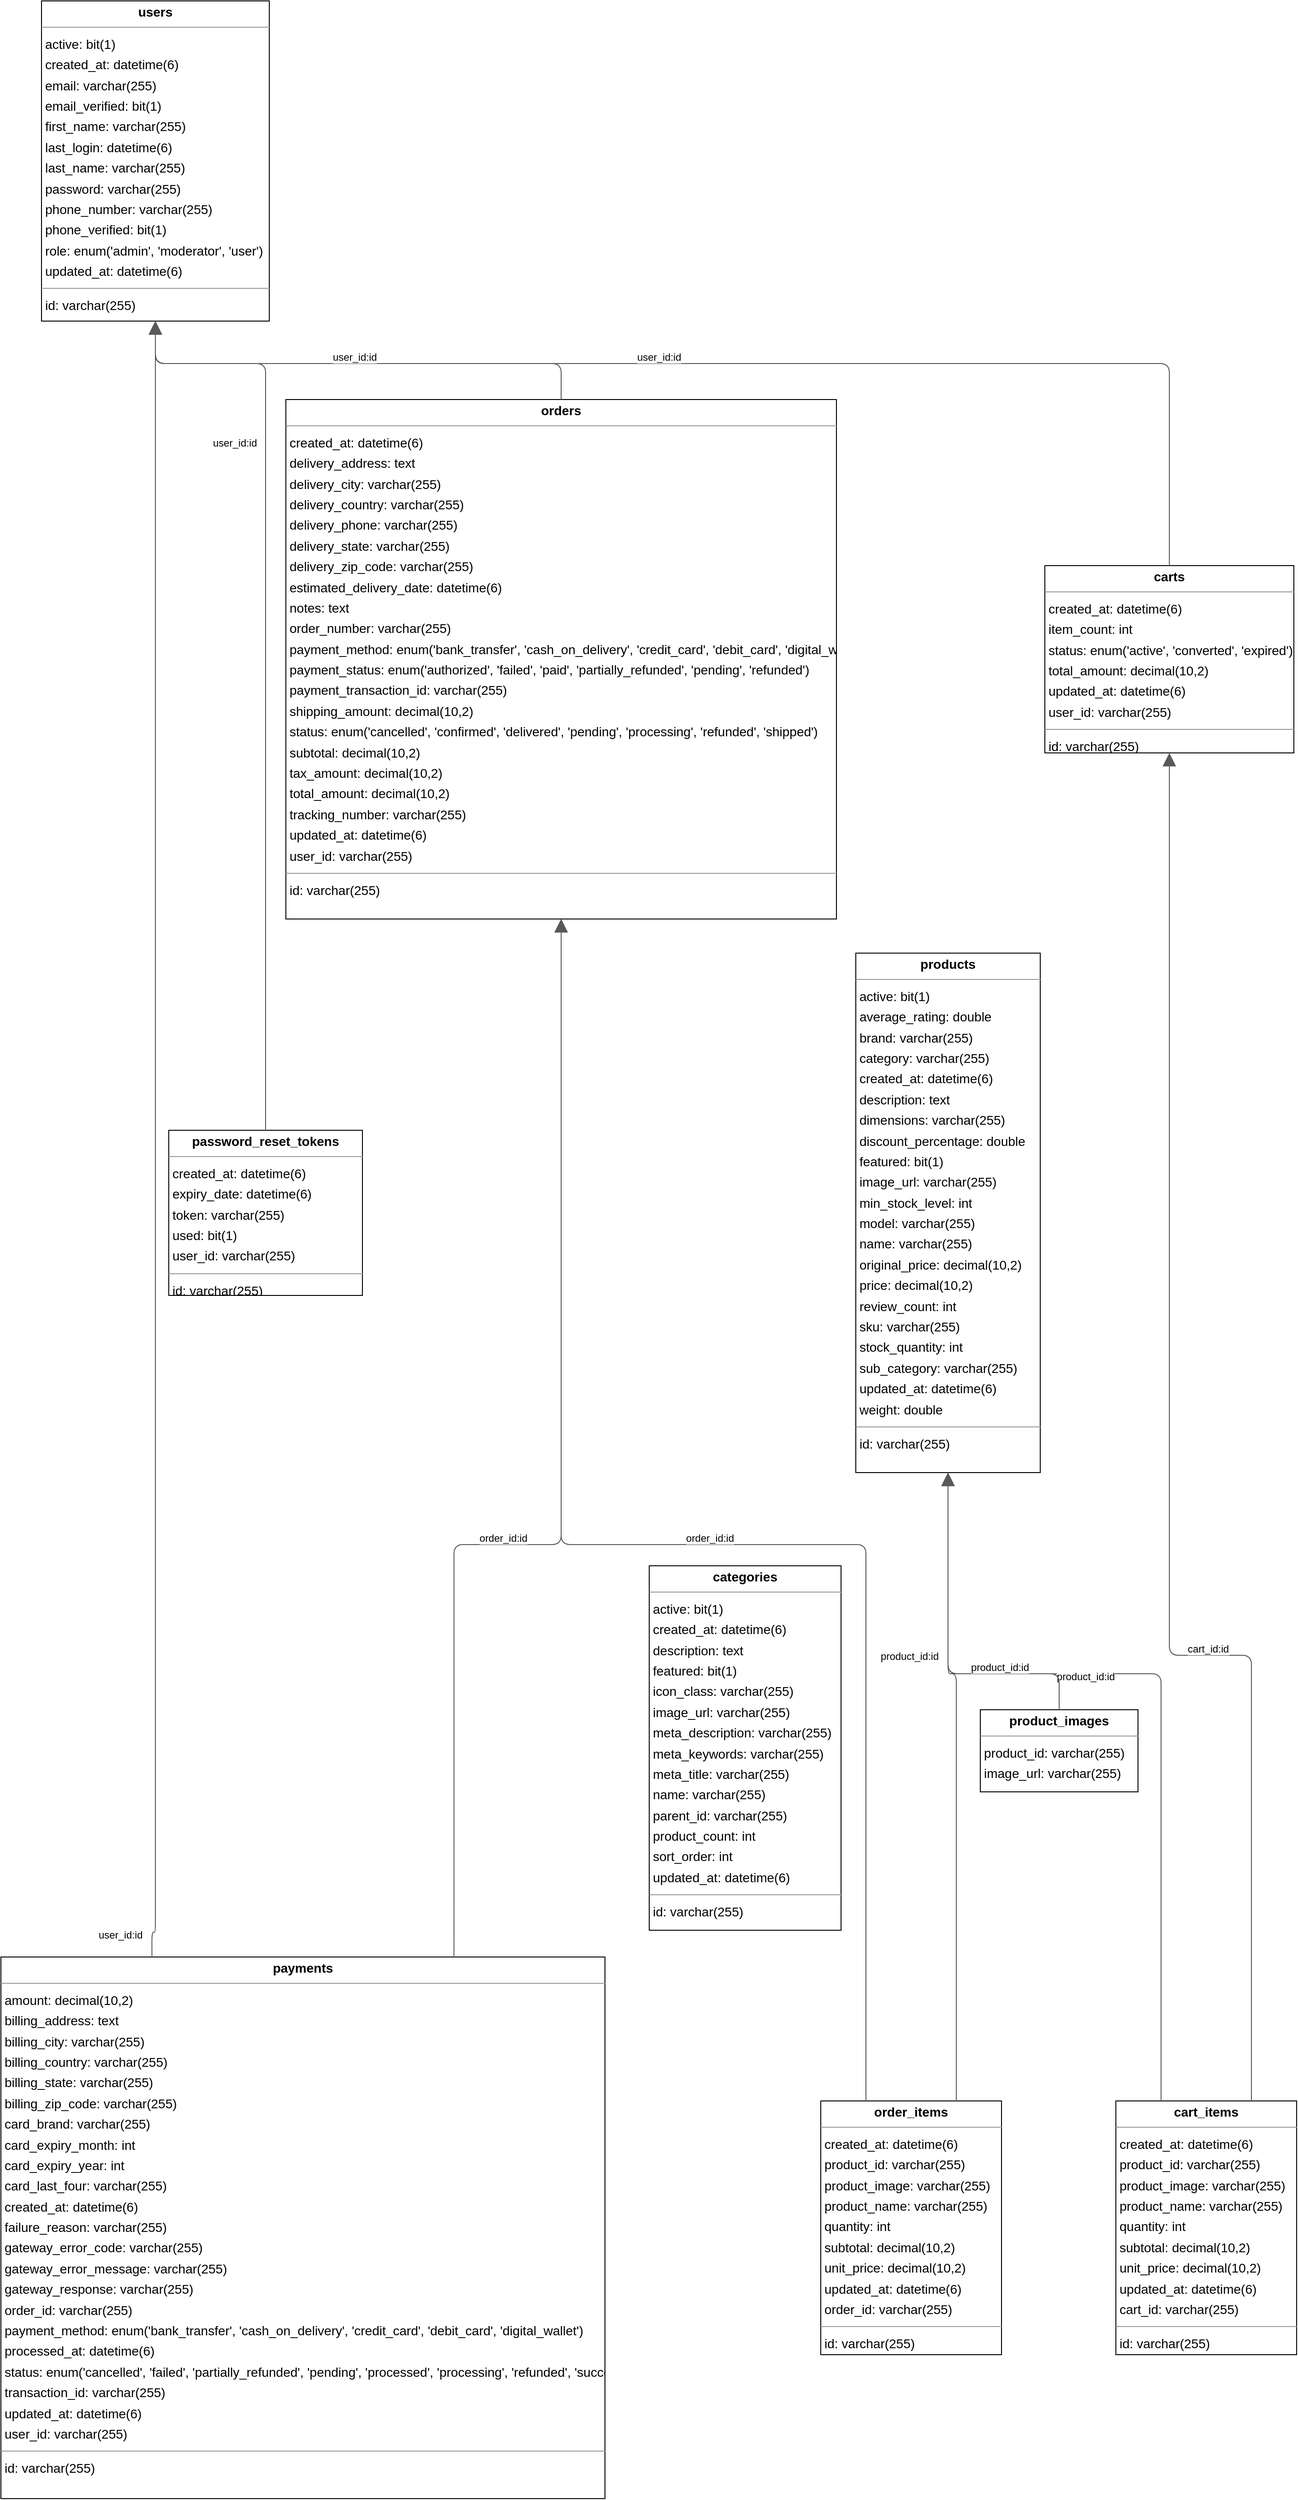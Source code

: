 <mxGraphModel dx="0" dy="0" grid="1" gridSize="10" guides="1" tooltips="1" connect="1" arrows="1" fold="1" page="0" pageScale="1" background="none" math="0" shadow="0">
  <root>
    <mxCell id="0" />
    <mxCell id="1" parent="0" />
    <mxCell id="node9" parent="1" vertex="1" value="&lt;p style=&quot;margin:0px;margin-top:4px;text-align:center;&quot;&gt;&lt;b&gt;cart_items&lt;/b&gt;&lt;/p&gt;&lt;hr size=&quot;1&quot;/&gt;&lt;p style=&quot;margin:0 0 0 4px;line-height:1.6;&quot;&gt; created_at: datetime(6)&lt;br/&gt; product_id: varchar(255)&lt;br/&gt; product_image: varchar(255)&lt;br/&gt; product_name: varchar(255)&lt;br/&gt; quantity: int&lt;br/&gt; subtotal: decimal(10,2)&lt;br/&gt; unit_price: decimal(10,2)&lt;br/&gt; updated_at: datetime(6)&lt;br/&gt; cart_id: varchar(255)&lt;/p&gt;&lt;hr size=&quot;1&quot;/&gt;&lt;p style=&quot;margin:0 0 0 4px;line-height:1.6;&quot;&gt; id: varchar(255)&lt;/p&gt;" style="verticalAlign=top;align=left;overflow=fill;fontSize=14;fontFamily=Helvetica;html=1;rounded=0;shadow=0;comic=0;labelBackgroundColor=none;strokeWidth=1;">
      <mxGeometry x="882" y="1983" width="196" height="275" as="geometry" />
    </mxCell>
    <mxCell id="node4" parent="1" vertex="1" value="&lt;p style=&quot;margin:0px;margin-top:4px;text-align:center;&quot;&gt;&lt;b&gt;carts&lt;/b&gt;&lt;/p&gt;&lt;hr size=&quot;1&quot;/&gt;&lt;p style=&quot;margin:0 0 0 4px;line-height:1.6;&quot;&gt; created_at: datetime(6)&lt;br/&gt; item_count: int&lt;br/&gt; status: enum(&amp;#39;active&amp;#39;, &amp;#39;converted&amp;#39;, &amp;#39;expired&amp;#39;)&lt;br/&gt; total_amount: decimal(10,2)&lt;br/&gt; updated_at: datetime(6)&lt;br/&gt; user_id: varchar(255)&lt;/p&gt;&lt;hr size=&quot;1&quot;/&gt;&lt;p style=&quot;margin:0 0 0 4px;line-height:1.6;&quot;&gt; id: varchar(255)&lt;/p&gt;" style="verticalAlign=top;align=left;overflow=fill;fontSize=14;fontFamily=Helvetica;html=1;rounded=0;shadow=0;comic=0;labelBackgroundColor=none;strokeWidth=1;">
      <mxGeometry x="805" y="319" width="270" height="203" as="geometry" />
    </mxCell>
    <mxCell id="node3" parent="1" vertex="1" value="&lt;p style=&quot;margin:0px;margin-top:4px;text-align:center;&quot;&gt;&lt;b&gt;categories&lt;/b&gt;&lt;/p&gt;&lt;hr size=&quot;1&quot;/&gt;&lt;p style=&quot;margin:0 0 0 4px;line-height:1.6;&quot;&gt; active: bit(1)&lt;br/&gt; created_at: datetime(6)&lt;br/&gt; description: text&lt;br/&gt; featured: bit(1)&lt;br/&gt; icon_class: varchar(255)&lt;br/&gt; image_url: varchar(255)&lt;br/&gt; meta_description: varchar(255)&lt;br/&gt; meta_keywords: varchar(255)&lt;br/&gt; meta_title: varchar(255)&lt;br/&gt; name: varchar(255)&lt;br/&gt; parent_id: varchar(255)&lt;br/&gt; product_count: int&lt;br/&gt; sort_order: int&lt;br/&gt; updated_at: datetime(6)&lt;/p&gt;&lt;hr size=&quot;1&quot;/&gt;&lt;p style=&quot;margin:0 0 0 4px;line-height:1.6;&quot;&gt; id: varchar(255)&lt;/p&gt;" style="verticalAlign=top;align=left;overflow=fill;fontSize=14;fontFamily=Helvetica;html=1;rounded=0;shadow=0;comic=0;labelBackgroundColor=none;strokeWidth=1;">
      <mxGeometry x="376" y="1403" width="208" height="395" as="geometry" />
    </mxCell>
    <mxCell id="node6" parent="1" vertex="1" value="&lt;p style=&quot;margin:0px;margin-top:4px;text-align:center;&quot;&gt;&lt;b&gt;order_items&lt;/b&gt;&lt;/p&gt;&lt;hr size=&quot;1&quot;/&gt;&lt;p style=&quot;margin:0 0 0 4px;line-height:1.6;&quot;&gt; created_at: datetime(6)&lt;br/&gt; product_id: varchar(255)&lt;br/&gt; product_image: varchar(255)&lt;br/&gt; product_name: varchar(255)&lt;br/&gt; quantity: int&lt;br/&gt; subtotal: decimal(10,2)&lt;br/&gt; unit_price: decimal(10,2)&lt;br/&gt; updated_at: datetime(6)&lt;br/&gt; order_id: varchar(255)&lt;/p&gt;&lt;hr size=&quot;1&quot;/&gt;&lt;p style=&quot;margin:0 0 0 4px;line-height:1.6;&quot;&gt; id: varchar(255)&lt;/p&gt;" style="verticalAlign=top;align=left;overflow=fill;fontSize=14;fontFamily=Helvetica;html=1;rounded=0;shadow=0;comic=0;labelBackgroundColor=none;strokeWidth=1;">
      <mxGeometry x="562" y="1983" width="196" height="275" as="geometry" />
    </mxCell>
    <mxCell id="node1" parent="1" vertex="1" value="&lt;p style=&quot;margin:0px;margin-top:4px;text-align:center;&quot;&gt;&lt;b&gt;orders&lt;/b&gt;&lt;/p&gt;&lt;hr size=&quot;1&quot;/&gt;&lt;p style=&quot;margin:0 0 0 4px;line-height:1.6;&quot;&gt; created_at: datetime(6)&lt;br/&gt; delivery_address: text&lt;br/&gt; delivery_city: varchar(255)&lt;br/&gt; delivery_country: varchar(255)&lt;br/&gt; delivery_phone: varchar(255)&lt;br/&gt; delivery_state: varchar(255)&lt;br/&gt; delivery_zip_code: varchar(255)&lt;br/&gt; estimated_delivery_date: datetime(6)&lt;br/&gt; notes: text&lt;br/&gt; order_number: varchar(255)&lt;br/&gt; payment_method: enum(&amp;#39;bank_transfer&amp;#39;, &amp;#39;cash_on_delivery&amp;#39;, &amp;#39;credit_card&amp;#39;, &amp;#39;debit_card&amp;#39;, &amp;#39;digital_wallet&amp;#39;)&lt;br/&gt; payment_status: enum(&amp;#39;authorized&amp;#39;, &amp;#39;failed&amp;#39;, &amp;#39;paid&amp;#39;, &amp;#39;partially_refunded&amp;#39;, &amp;#39;pending&amp;#39;, &amp;#39;refunded&amp;#39;)&lt;br/&gt; payment_transaction_id: varchar(255)&lt;br/&gt; shipping_amount: decimal(10,2)&lt;br/&gt; status: enum(&amp;#39;cancelled&amp;#39;, &amp;#39;confirmed&amp;#39;, &amp;#39;delivered&amp;#39;, &amp;#39;pending&amp;#39;, &amp;#39;processing&amp;#39;, &amp;#39;refunded&amp;#39;, &amp;#39;shipped&amp;#39;)&lt;br/&gt; subtotal: decimal(10,2)&lt;br/&gt; tax_amount: decimal(10,2)&lt;br/&gt; total_amount: decimal(10,2)&lt;br/&gt; tracking_number: varchar(255)&lt;br/&gt; updated_at: datetime(6)&lt;br/&gt; user_id: varchar(255)&lt;/p&gt;&lt;hr size=&quot;1&quot;/&gt;&lt;p style=&quot;margin:0 0 0 4px;line-height:1.6;&quot;&gt; id: varchar(255)&lt;/p&gt;" style="verticalAlign=top;align=left;overflow=fill;fontSize=14;fontFamily=Helvetica;html=1;rounded=0;shadow=0;comic=0;labelBackgroundColor=none;strokeWidth=1;">
      <mxGeometry x="-18" y="139" width="597" height="563" as="geometry" />
    </mxCell>
    <mxCell id="node5" parent="1" vertex="1" value="&lt;p style=&quot;margin:0px;margin-top:4px;text-align:center;&quot;&gt;&lt;b&gt;password_reset_tokens&lt;/b&gt;&lt;/p&gt;&lt;hr size=&quot;1&quot;/&gt;&lt;p style=&quot;margin:0 0 0 4px;line-height:1.6;&quot;&gt; created_at: datetime(6)&lt;br/&gt; expiry_date: datetime(6)&lt;br/&gt; token: varchar(255)&lt;br/&gt; used: bit(1)&lt;br/&gt; user_id: varchar(255)&lt;/p&gt;&lt;hr size=&quot;1&quot;/&gt;&lt;p style=&quot;margin:0 0 0 4px;line-height:1.6;&quot;&gt; id: varchar(255)&lt;/p&gt;" style="verticalAlign=top;align=left;overflow=fill;fontSize=14;fontFamily=Helvetica;html=1;rounded=0;shadow=0;comic=0;labelBackgroundColor=none;strokeWidth=1;">
      <mxGeometry x="-145" y="931" width="210" height="179" as="geometry" />
    </mxCell>
    <mxCell id="node7" parent="1" vertex="1" value="&lt;p style=&quot;margin:0px;margin-top:4px;text-align:center;&quot;&gt;&lt;b&gt;payments&lt;/b&gt;&lt;/p&gt;&lt;hr size=&quot;1&quot;/&gt;&lt;p style=&quot;margin:0 0 0 4px;line-height:1.6;&quot;&gt; amount: decimal(10,2)&lt;br/&gt; billing_address: text&lt;br/&gt; billing_city: varchar(255)&lt;br/&gt; billing_country: varchar(255)&lt;br/&gt; billing_state: varchar(255)&lt;br/&gt; billing_zip_code: varchar(255)&lt;br/&gt; card_brand: varchar(255)&lt;br/&gt; card_expiry_month: int&lt;br/&gt; card_expiry_year: int&lt;br/&gt; card_last_four: varchar(255)&lt;br/&gt; created_at: datetime(6)&lt;br/&gt; failure_reason: varchar(255)&lt;br/&gt; gateway_error_code: varchar(255)&lt;br/&gt; gateway_error_message: varchar(255)&lt;br/&gt; gateway_response: varchar(255)&lt;br/&gt; order_id: varchar(255)&lt;br/&gt; payment_method: enum(&amp;#39;bank_transfer&amp;#39;, &amp;#39;cash_on_delivery&amp;#39;, &amp;#39;credit_card&amp;#39;, &amp;#39;debit_card&amp;#39;, &amp;#39;digital_wallet&amp;#39;)&lt;br/&gt; processed_at: datetime(6)&lt;br/&gt; status: enum(&amp;#39;cancelled&amp;#39;, &amp;#39;failed&amp;#39;, &amp;#39;partially_refunded&amp;#39;, &amp;#39;pending&amp;#39;, &amp;#39;processed&amp;#39;, &amp;#39;processing&amp;#39;, &amp;#39;refunded&amp;#39;, &amp;#39;successful&amp;#39;)&lt;br/&gt; transaction_id: varchar(255)&lt;br/&gt; updated_at: datetime(6)&lt;br/&gt; user_id: varchar(255)&lt;/p&gt;&lt;hr size=&quot;1&quot;/&gt;&lt;p style=&quot;margin:0 0 0 4px;line-height:1.6;&quot;&gt; id: varchar(255)&lt;/p&gt;" style="verticalAlign=top;align=left;overflow=fill;fontSize=14;fontFamily=Helvetica;html=1;rounded=0;shadow=0;comic=0;labelBackgroundColor=none;strokeWidth=1;">
      <mxGeometry x="-327" y="1827" width="655" height="587" as="geometry" />
    </mxCell>
    <mxCell id="node8" parent="1" vertex="1" value="&lt;p style=&quot;margin:0px;margin-top:4px;text-align:center;&quot;&gt;&lt;b&gt;product_images&lt;/b&gt;&lt;/p&gt;&lt;hr size=&quot;1&quot;/&gt;&lt;p style=&quot;margin:0 0 0 4px;line-height:1.6;&quot;&gt; product_id: varchar(255)&lt;br/&gt; image_url: varchar(255)&lt;/p&gt;" style="verticalAlign=top;align=left;overflow=fill;fontSize=14;fontFamily=Helvetica;html=1;rounded=0;shadow=0;comic=0;labelBackgroundColor=none;strokeWidth=1;">
      <mxGeometry x="735" y="1559" width="171" height="89" as="geometry" />
    </mxCell>
    <mxCell id="node0" parent="1" vertex="1" value="&lt;p style=&quot;margin:0px;margin-top:4px;text-align:center;&quot;&gt;&lt;b&gt;products&lt;/b&gt;&lt;/p&gt;&lt;hr size=&quot;1&quot;/&gt;&lt;p style=&quot;margin:0 0 0 4px;line-height:1.6;&quot;&gt; active: bit(1)&lt;br/&gt; average_rating: double&lt;br/&gt; brand: varchar(255)&lt;br/&gt; category: varchar(255)&lt;br/&gt; created_at: datetime(6)&lt;br/&gt; description: text&lt;br/&gt; dimensions: varchar(255)&lt;br/&gt; discount_percentage: double&lt;br/&gt; featured: bit(1)&lt;br/&gt; image_url: varchar(255)&lt;br/&gt; min_stock_level: int&lt;br/&gt; model: varchar(255)&lt;br/&gt; name: varchar(255)&lt;br/&gt; original_price: decimal(10,2)&lt;br/&gt; price: decimal(10,2)&lt;br/&gt; review_count: int&lt;br/&gt; sku: varchar(255)&lt;br/&gt; stock_quantity: int&lt;br/&gt; sub_category: varchar(255)&lt;br/&gt; updated_at: datetime(6)&lt;br/&gt; weight: double&lt;/p&gt;&lt;hr size=&quot;1&quot;/&gt;&lt;p style=&quot;margin:0 0 0 4px;line-height:1.6;&quot;&gt; id: varchar(255)&lt;/p&gt;" style="verticalAlign=top;align=left;overflow=fill;fontSize=14;fontFamily=Helvetica;html=1;rounded=0;shadow=0;comic=0;labelBackgroundColor=none;strokeWidth=1;">
      <mxGeometry x="600" y="739" width="200" height="563" as="geometry" />
    </mxCell>
    <mxCell id="node2" parent="1" vertex="1" value="&lt;p style=&quot;margin:0px;margin-top:4px;text-align:center;&quot;&gt;&lt;b&gt;users&lt;/b&gt;&lt;/p&gt;&lt;hr size=&quot;1&quot;/&gt;&lt;p style=&quot;margin:0 0 0 4px;line-height:1.6;&quot;&gt; active: bit(1)&lt;br/&gt; created_at: datetime(6)&lt;br/&gt; email: varchar(255)&lt;br/&gt; email_verified: bit(1)&lt;br/&gt; first_name: varchar(255)&lt;br/&gt; last_login: datetime(6)&lt;br/&gt; last_name: varchar(255)&lt;br/&gt; password: varchar(255)&lt;br/&gt; phone_number: varchar(255)&lt;br/&gt; phone_verified: bit(1)&lt;br/&gt; role: enum(&amp;#39;admin&amp;#39;, &amp;#39;moderator&amp;#39;, &amp;#39;user&amp;#39;)&lt;br/&gt; updated_at: datetime(6)&lt;/p&gt;&lt;hr size=&quot;1&quot;/&gt;&lt;p style=&quot;margin:0 0 0 4px;line-height:1.6;&quot;&gt; id: varchar(255)&lt;/p&gt;" style="verticalAlign=top;align=left;overflow=fill;fontSize=14;fontFamily=Helvetica;html=1;rounded=0;shadow=0;comic=0;labelBackgroundColor=none;strokeWidth=1;">
      <mxGeometry x="-283" y="-293" width="247" height="347" as="geometry" />
    </mxCell>
    <mxCell id="edge1" edge="1" value="" parent="1" source="node9" target="node4" style="html=1;rounded=1;edgeStyle=orthogonalEdgeStyle;dashed=0;startArrow=none;endArrow=block;endSize=12;strokeColor=#595959;exitX=0.750;exitY=0.000;exitDx=0;exitDy=0;entryX=0.500;entryY=1.000;entryDx=0;entryDy=0;">
      <mxGeometry width="50" height="50" relative="1" as="geometry">
        <Array as="points">
          <mxPoint x="1029" y="1500" />
          <mxPoint x="940" y="1500" />
        </Array>
      </mxGeometry>
    </mxCell>
    <mxCell id="label8" parent="edge1" vertex="1" connectable="0" value="cart_id:id" style="edgeLabel;resizable=0;html=1;align=left;verticalAlign=top;strokeColor=default;">
      <mxGeometry x="958" y="1480" as="geometry" />
    </mxCell>
    <mxCell id="edge3" edge="1" value="" parent="1" source="node9" target="node0" style="html=1;rounded=1;edgeStyle=orthogonalEdgeStyle;dashed=0;startArrow=none;endArrow=block;endSize=12;strokeColor=#595959;exitX=0.250;exitY=0.000;exitDx=0;exitDy=0;entryX=0.500;entryY=1.000;entryDx=0;entryDy=0;">
      <mxGeometry width="50" height="50" relative="1" as="geometry">
        <Array as="points">
          <mxPoint x="931" y="1520" />
          <mxPoint x="700" y="1520" />
        </Array>
      </mxGeometry>
    </mxCell>
    <mxCell id="label20" parent="edge3" vertex="1" connectable="0" value="product_id:id" style="edgeLabel;resizable=0;html=1;align=left;verticalAlign=top;strokeColor=default;">
      <mxGeometry x="816" y="1510" as="geometry" />
    </mxCell>
    <mxCell id="edge6" edge="1" value="" parent="1" source="node4" target="node2" style="html=1;rounded=1;edgeStyle=orthogonalEdgeStyle;dashed=0;startArrow=none;endArrow=block;endSize=12;strokeColor=#595959;exitX=0.500;exitY=0.000;exitDx=0;exitDy=0;entryX=0.500;entryY=1.000;entryDx=0;entryDy=0;">
      <mxGeometry width="50" height="50" relative="1" as="geometry">
        <Array as="points">
          <mxPoint x="940" y="100" />
          <mxPoint x="-160" y="100" />
        </Array>
      </mxGeometry>
    </mxCell>
    <mxCell id="label38" parent="edge6" vertex="1" connectable="0" value="user_id:id" style="edgeLabel;resizable=0;html=1;align=left;verticalAlign=top;strokeColor=default;">
      <mxGeometry x="361" y="80" as="geometry" />
    </mxCell>
    <mxCell id="edge0" edge="1" value="" parent="1" source="node6" target="node1" style="html=1;rounded=1;edgeStyle=orthogonalEdgeStyle;dashed=0;startArrow=none;endArrow=block;endSize=12;strokeColor=#595959;exitX=0.250;exitY=0.000;exitDx=0;exitDy=0;entryX=0.500;entryY=1.000;entryDx=0;entryDy=0;">
      <mxGeometry width="50" height="50" relative="1" as="geometry">
        <Array as="points">
          <mxPoint x="611" y="1380" />
          <mxPoint x="280" y="1380" />
        </Array>
      </mxGeometry>
    </mxCell>
    <mxCell id="label2" parent="edge0" vertex="1" connectable="0" value="order_id:id" style="edgeLabel;resizable=0;html=1;align=left;verticalAlign=top;strokeColor=default;">
      <mxGeometry x="414" y="1360" as="geometry" />
    </mxCell>
    <mxCell id="edge9" edge="1" value="" parent="1" source="node6" target="node0" style="html=1;rounded=1;edgeStyle=orthogonalEdgeStyle;dashed=0;startArrow=none;endArrow=block;endSize=12;strokeColor=#595959;exitX=0.750;exitY=0.000;exitDx=0;exitDy=0;entryX=0.500;entryY=1.000;entryDx=0;entryDy=0;">
      <mxGeometry width="50" height="50" relative="1" as="geometry">
        <Array as="points">
          <mxPoint x="709" y="1520" />
          <mxPoint x="700" y="1520" />
        </Array>
      </mxGeometry>
    </mxCell>
    <mxCell id="label56" parent="edge9" vertex="1" connectable="0" value="product_id:id" style="edgeLabel;resizable=0;html=1;align=left;verticalAlign=top;strokeColor=default;">
      <mxGeometry x="625" y="1488" as="geometry" />
    </mxCell>
    <mxCell id="edge5" edge="1" value="" parent="1" source="node1" target="node2" style="html=1;rounded=1;edgeStyle=orthogonalEdgeStyle;dashed=0;startArrow=none;endArrow=block;endSize=12;strokeColor=#595959;exitX=0.500;exitY=0.000;exitDx=0;exitDy=0;entryX=0.500;entryY=1.000;entryDx=0;entryDy=0;">
      <mxGeometry width="50" height="50" relative="1" as="geometry">
        <Array as="points">
          <mxPoint x="280" y="100" />
          <mxPoint x="-160" y="100" />
        </Array>
      </mxGeometry>
    </mxCell>
    <mxCell id="label32" parent="edge5" vertex="1" connectable="0" value="user_id:id" style="edgeLabel;resizable=0;html=1;align=left;verticalAlign=top;strokeColor=default;">
      <mxGeometry x="31" y="80" as="geometry" />
    </mxCell>
    <mxCell id="edge2" edge="1" value="" parent="1" source="node5" target="node2" style="html=1;rounded=1;edgeStyle=orthogonalEdgeStyle;dashed=0;startArrow=none;endArrow=block;endSize=12;strokeColor=#595959;exitX=0.500;exitY=0.000;exitDx=0;exitDy=0;entryX=0.500;entryY=1.000;entryDx=0;entryDy=0;">
      <mxGeometry width="50" height="50" relative="1" as="geometry">
        <Array as="points">
          <mxPoint x="-40" y="100" />
          <mxPoint x="-160" y="100" />
        </Array>
      </mxGeometry>
    </mxCell>
    <mxCell id="label14" parent="edge2" vertex="1" connectable="0" value="user_id:id" style="edgeLabel;resizable=0;html=1;align=left;verticalAlign=top;strokeColor=default;">
      <mxGeometry x="-99" y="173" as="geometry" />
    </mxCell>
    <mxCell id="edge8" edge="1" value="" parent="1" source="node7" target="node1" style="html=1;rounded=1;edgeStyle=orthogonalEdgeStyle;dashed=0;startArrow=none;endArrow=block;endSize=12;strokeColor=#595959;exitX=0.750;exitY=0.000;exitDx=0;exitDy=0;entryX=0.500;entryY=1.000;entryDx=0;entryDy=0;">
      <mxGeometry width="50" height="50" relative="1" as="geometry">
        <Array as="points">
          <mxPoint x="164" y="1380" />
          <mxPoint x="280" y="1380" />
        </Array>
      </mxGeometry>
    </mxCell>
    <mxCell id="label50" parent="edge8" vertex="1" connectable="0" value="order_id:id" style="edgeLabel;resizable=0;html=1;align=left;verticalAlign=top;strokeColor=default;">
      <mxGeometry x="190" y="1360" as="geometry" />
    </mxCell>
    <mxCell id="edge7" edge="1" value="" parent="1" source="node7" target="node2" style="html=1;rounded=1;edgeStyle=orthogonalEdgeStyle;dashed=0;startArrow=none;endArrow=block;endSize=12;strokeColor=#595959;exitX=0.250;exitY=0.000;exitDx=0;exitDy=0;entryX=0.500;entryY=1.000;entryDx=0;entryDy=0;">
      <mxGeometry width="50" height="50" relative="1" as="geometry">
        <Array as="points">
          <mxPoint x="-164" y="1800" />
          <mxPoint x="-160" y="1800" />
        </Array>
      </mxGeometry>
    </mxCell>
    <mxCell id="label44" parent="edge7" vertex="1" connectable="0" value="user_id:id" style="edgeLabel;resizable=0;html=1;align=left;verticalAlign=top;strokeColor=default;">
      <mxGeometry x="-223" y="1790" as="geometry" />
    </mxCell>
    <mxCell id="edge4" edge="1" value="" parent="1" source="node8" target="node0" style="html=1;rounded=1;edgeStyle=orthogonalEdgeStyle;dashed=0;startArrow=none;endArrow=block;endSize=12;strokeColor=#595959;exitX=0.500;exitY=0.000;exitDx=0;exitDy=0;entryX=0.500;entryY=1.000;entryDx=0;entryDy=0;">
      <mxGeometry width="50" height="50" relative="1" as="geometry">
        <Array as="points">
          <mxPoint x="820" y="1520" />
          <mxPoint x="700" y="1520" />
        </Array>
      </mxGeometry>
    </mxCell>
    <mxCell id="label26" parent="edge4" vertex="1" connectable="0" value="product_id:id" style="edgeLabel;resizable=0;html=1;align=left;verticalAlign=top;strokeColor=default;">
      <mxGeometry x="723" y="1500" as="geometry" />
    </mxCell>
  </root>
</mxGraphModel>
